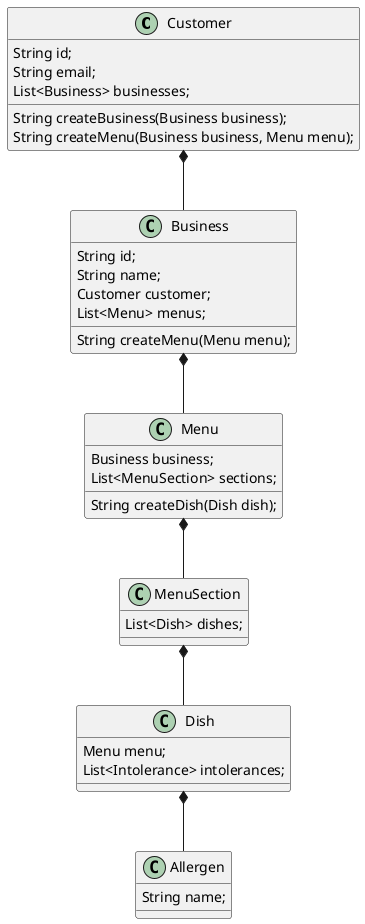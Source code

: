 @startuml
class Customer {
  String id;
  String email;
  List<Business> businesses;

  String createBusiness(Business business);
  String createMenu(Business business, Menu menu);
}

class Business {
  String id;
  String name;
  Customer customer;
  List<Menu> menus;

  String createMenu(Menu menu);
}

class Menu {
  Business business;
  List<MenuSection> sections;

  String createDish(Dish dish);
}

class MenuSection {
  List<Dish> dishes;
}

class Dish {
  Menu menu;
  List<Intolerance> intolerances;
}

class Allergen {
  String name;
}

Customer *-- Business
Business *-- Menu
Menu *-- MenuSection
MenuSection *-- Dish
Dish *-- Allergen
@enduml
